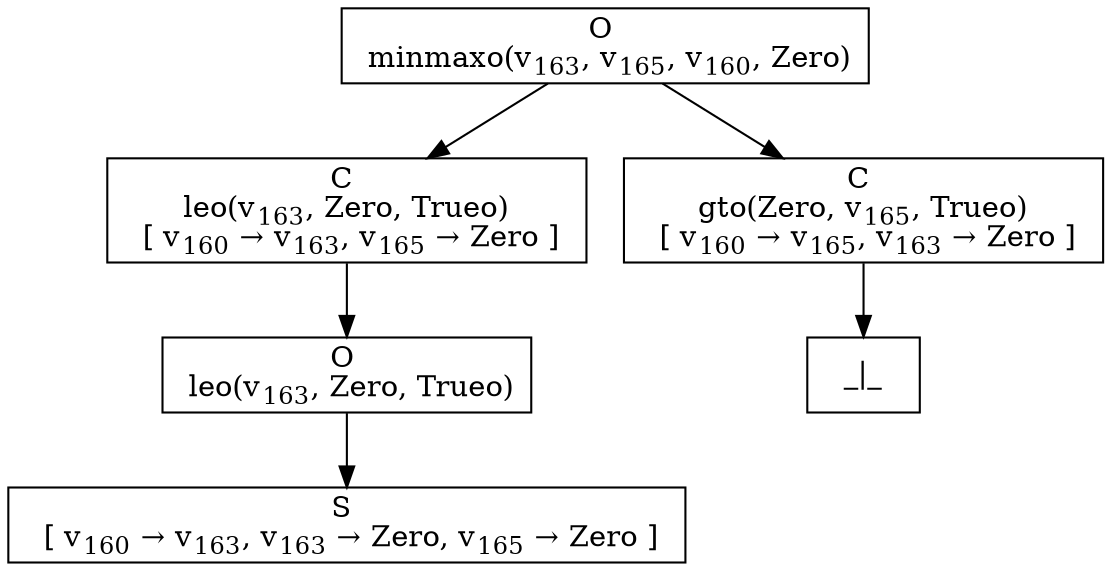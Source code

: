 digraph {
    graph [rankdir=TB
          ,bgcolor=transparent];
    node [shape=box
         ,fillcolor=white
         ,style=filled];
    0 [label=<O <BR/> minmaxo(v<SUB>163</SUB>, v<SUB>165</SUB>, v<SUB>160</SUB>, Zero)>];
    1 [label=<C <BR/> leo(v<SUB>163</SUB>, Zero, Trueo) <BR/>  [ v<SUB>160</SUB> &rarr; v<SUB>163</SUB>, v<SUB>165</SUB> &rarr; Zero ] >];
    2 [label=<C <BR/> gto(Zero, v<SUB>165</SUB>, Trueo) <BR/>  [ v<SUB>160</SUB> &rarr; v<SUB>165</SUB>, v<SUB>163</SUB> &rarr; Zero ] >];
    3 [label=<O <BR/> leo(v<SUB>163</SUB>, Zero, Trueo)>];
    4 [label=<S <BR/>  [ v<SUB>160</SUB> &rarr; v<SUB>163</SUB>, v<SUB>163</SUB> &rarr; Zero, v<SUB>165</SUB> &rarr; Zero ] >];
    5 [label=<_|_>];
    0 -> 1 [label=""];
    0 -> 2 [label=""];
    1 -> 3 [label=""];
    2 -> 5 [label=""];
    3 -> 4 [label=""];
}